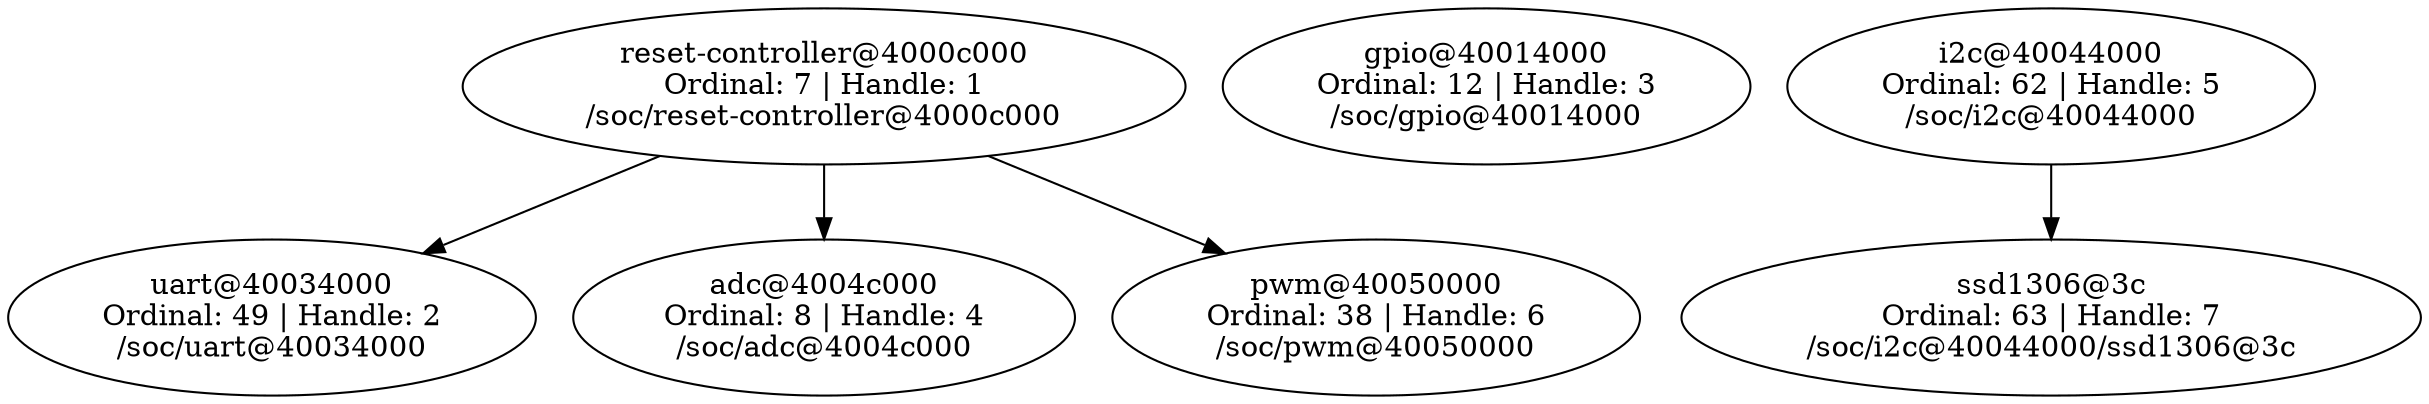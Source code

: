 // C:/Users/sergi/zephyrproject/evse-rp2040-hardware/app/build/zephyr/zephyr_pre0.elf
digraph "Device dependency graph" {
	7 [label="reset-controller@4000c000\nOrdinal: 7 | Handle: 1\n/soc/reset-controller@4000c000"]
	49 [label="uart@40034000\nOrdinal: 49 | Handle: 2\n/soc/uart@40034000"]
	12 [label="gpio@40014000\nOrdinal: 12 | Handle: 3\n/soc/gpio@40014000"]
	8 [label="adc@4004c000\nOrdinal: 8 | Handle: 4\n/soc/adc@4004c000"]
	62 [label="i2c@40044000\nOrdinal: 62 | Handle: 5\n/soc/i2c@40044000"]
	38 [label="pwm@40050000\nOrdinal: 38 | Handle: 6\n/soc/pwm@40050000"]
	63 [label="ssd1306@3c\nOrdinal: 63 | Handle: 7\n/soc/i2c@40044000/ssd1306@3c"]
	7 -> 38
	7 -> 49
	7 -> 8
	62 -> 63
}
